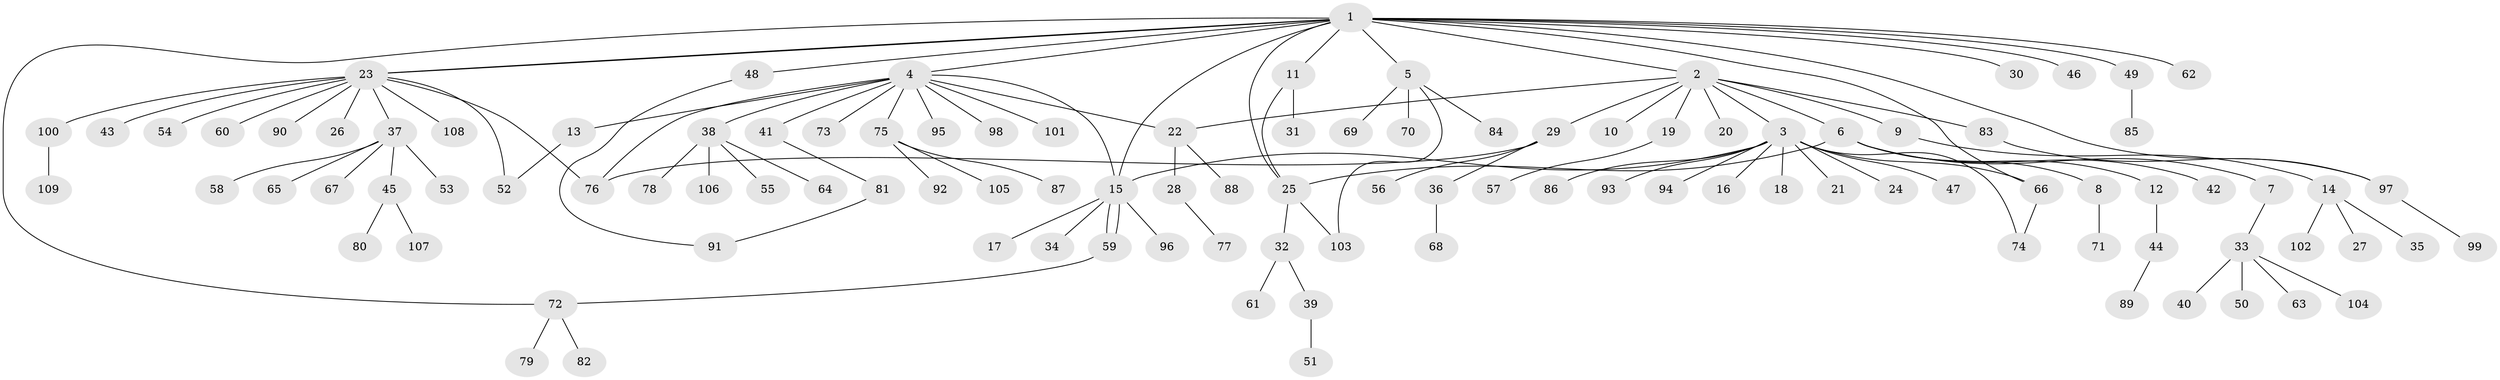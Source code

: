 // Generated by graph-tools (version 1.1) at 2025/49/03/09/25 03:49:51]
// undirected, 109 vertices, 124 edges
graph export_dot {
graph [start="1"]
  node [color=gray90,style=filled];
  1;
  2;
  3;
  4;
  5;
  6;
  7;
  8;
  9;
  10;
  11;
  12;
  13;
  14;
  15;
  16;
  17;
  18;
  19;
  20;
  21;
  22;
  23;
  24;
  25;
  26;
  27;
  28;
  29;
  30;
  31;
  32;
  33;
  34;
  35;
  36;
  37;
  38;
  39;
  40;
  41;
  42;
  43;
  44;
  45;
  46;
  47;
  48;
  49;
  50;
  51;
  52;
  53;
  54;
  55;
  56;
  57;
  58;
  59;
  60;
  61;
  62;
  63;
  64;
  65;
  66;
  67;
  68;
  69;
  70;
  71;
  72;
  73;
  74;
  75;
  76;
  77;
  78;
  79;
  80;
  81;
  82;
  83;
  84;
  85;
  86;
  87;
  88;
  89;
  90;
  91;
  92;
  93;
  94;
  95;
  96;
  97;
  98;
  99;
  100;
  101;
  102;
  103;
  104;
  105;
  106;
  107;
  108;
  109;
  1 -- 2;
  1 -- 4;
  1 -- 5;
  1 -- 11;
  1 -- 15;
  1 -- 23;
  1 -- 23;
  1 -- 25;
  1 -- 30;
  1 -- 46;
  1 -- 48;
  1 -- 49;
  1 -- 62;
  1 -- 66;
  1 -- 72;
  1 -- 97;
  2 -- 3;
  2 -- 6;
  2 -- 9;
  2 -- 10;
  2 -- 19;
  2 -- 20;
  2 -- 22;
  2 -- 29;
  2 -- 83;
  3 -- 15;
  3 -- 16;
  3 -- 18;
  3 -- 21;
  3 -- 24;
  3 -- 47;
  3 -- 66;
  3 -- 74;
  3 -- 86;
  3 -- 93;
  3 -- 94;
  4 -- 13;
  4 -- 15;
  4 -- 22;
  4 -- 38;
  4 -- 41;
  4 -- 73;
  4 -- 75;
  4 -- 76;
  4 -- 95;
  4 -- 98;
  4 -- 101;
  5 -- 69;
  5 -- 70;
  5 -- 84;
  5 -- 103;
  6 -- 7;
  6 -- 8;
  6 -- 12;
  6 -- 25;
  6 -- 42;
  7 -- 33;
  8 -- 71;
  9 -- 14;
  11 -- 25;
  11 -- 31;
  12 -- 44;
  13 -- 52;
  14 -- 27;
  14 -- 35;
  14 -- 102;
  15 -- 17;
  15 -- 34;
  15 -- 59;
  15 -- 59;
  15 -- 96;
  19 -- 57;
  22 -- 28;
  22 -- 88;
  23 -- 26;
  23 -- 37;
  23 -- 43;
  23 -- 52;
  23 -- 54;
  23 -- 60;
  23 -- 76;
  23 -- 90;
  23 -- 100;
  23 -- 108;
  25 -- 32;
  25 -- 103;
  28 -- 77;
  29 -- 36;
  29 -- 56;
  29 -- 76;
  32 -- 39;
  32 -- 61;
  33 -- 40;
  33 -- 50;
  33 -- 63;
  33 -- 104;
  36 -- 68;
  37 -- 45;
  37 -- 53;
  37 -- 58;
  37 -- 65;
  37 -- 67;
  38 -- 55;
  38 -- 64;
  38 -- 78;
  38 -- 106;
  39 -- 51;
  41 -- 81;
  44 -- 89;
  45 -- 80;
  45 -- 107;
  48 -- 91;
  49 -- 85;
  59 -- 72;
  66 -- 74;
  72 -- 79;
  72 -- 82;
  75 -- 87;
  75 -- 92;
  75 -- 105;
  81 -- 91;
  83 -- 97;
  97 -- 99;
  100 -- 109;
}

